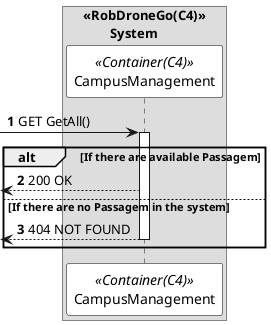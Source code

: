 @startuml listPassagemSD
autonumber

skinparam sequence {
ParticipantBorderColor black
ParticipantBackgroundColor white
}


box "<<RobDroneGo(C4)>>\n\tSystem"

participant CampusManagement as CM <<Container(C4)>>
end box

-> CM: GET GetAll()
activate CM

alt If there are available Passagem
 <-- CM : 200 OK


else If there are no Passagem in the system

 <-- CM : 404 NOT FOUND
deactivate CM


end


@enduml